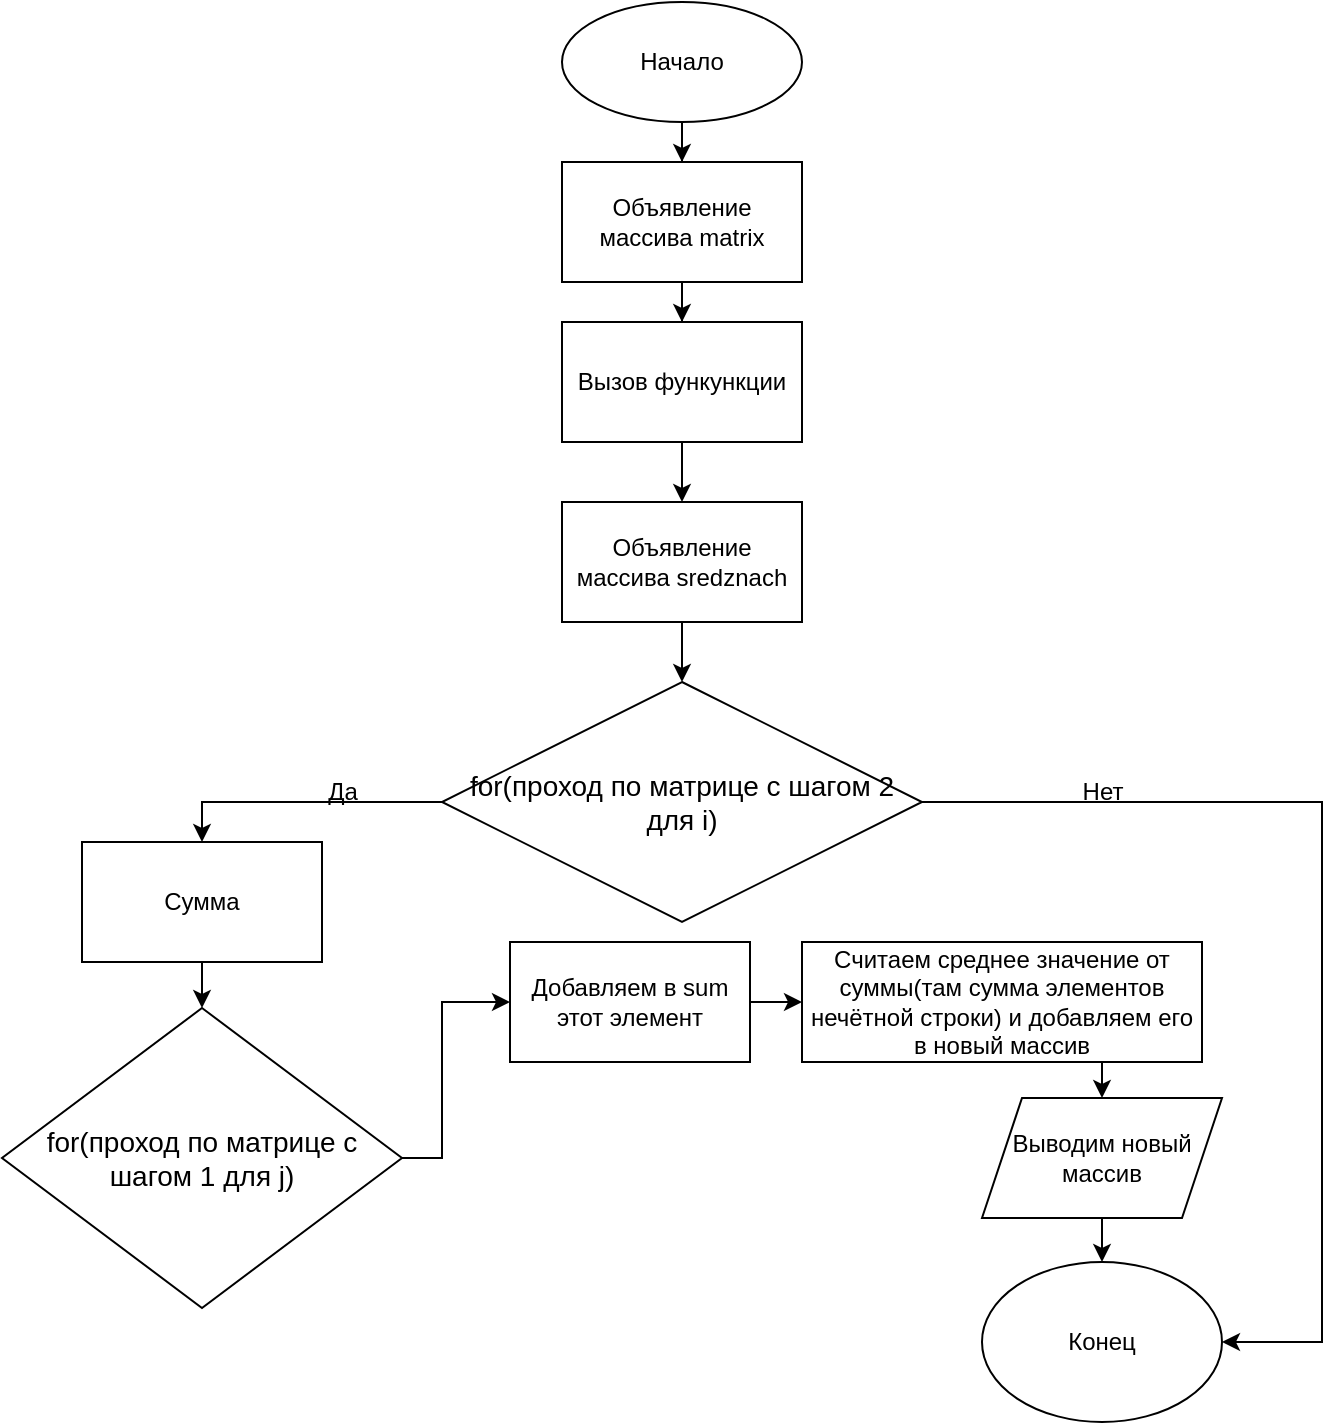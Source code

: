 <mxfile version="24.3.0" type="device">
  <diagram name="Страница — 1" id="Kdrbscm7HTJJJE20iMZJ">
    <mxGraphModel dx="1562" dy="845" grid="1" gridSize="10" guides="1" tooltips="1" connect="1" arrows="1" fold="1" page="1" pageScale="1" pageWidth="827" pageHeight="1169" math="0" shadow="0">
      <root>
        <mxCell id="0" />
        <mxCell id="1" parent="0" />
        <mxCell id="T4gbcBYVruzCi6M1amcc-1" value="" style="edgeStyle=orthogonalEdgeStyle;rounded=0;orthogonalLoop=1;jettySize=auto;html=1;" edge="1" parent="1" source="T4gbcBYVruzCi6M1amcc-2" target="T4gbcBYVruzCi6M1amcc-4">
          <mxGeometry relative="1" as="geometry" />
        </mxCell>
        <mxCell id="T4gbcBYVruzCi6M1amcc-2" value="Начало" style="ellipse;whiteSpace=wrap;html=1;" vertex="1" parent="1">
          <mxGeometry x="320" y="50" width="120" height="60" as="geometry" />
        </mxCell>
        <mxCell id="T4gbcBYVruzCi6M1amcc-23" value="" style="edgeStyle=orthogonalEdgeStyle;rounded=0;orthogonalLoop=1;jettySize=auto;html=1;" edge="1" parent="1" source="T4gbcBYVruzCi6M1amcc-4" target="T4gbcBYVruzCi6M1amcc-6">
          <mxGeometry relative="1" as="geometry" />
        </mxCell>
        <mxCell id="T4gbcBYVruzCi6M1amcc-4" value="Объявление массива matrix" style="rounded=0;whiteSpace=wrap;html=1;" vertex="1" parent="1">
          <mxGeometry x="320" y="130" width="120" height="60" as="geometry" />
        </mxCell>
        <mxCell id="T4gbcBYVruzCi6M1amcc-5" value="" style="edgeStyle=orthogonalEdgeStyle;rounded=0;orthogonalLoop=1;jettySize=auto;html=1;" edge="1" parent="1" source="T4gbcBYVruzCi6M1amcc-6" target="T4gbcBYVruzCi6M1amcc-8">
          <mxGeometry relative="1" as="geometry" />
        </mxCell>
        <mxCell id="T4gbcBYVruzCi6M1amcc-6" value="Вызов функункции" style="rounded=0;whiteSpace=wrap;html=1;" vertex="1" parent="1">
          <mxGeometry x="320" y="210" width="120" height="60" as="geometry" />
        </mxCell>
        <mxCell id="T4gbcBYVruzCi6M1amcc-7" value="" style="edgeStyle=orthogonalEdgeStyle;rounded=0;orthogonalLoop=1;jettySize=auto;html=1;" edge="1" parent="1" source="T4gbcBYVruzCi6M1amcc-8" target="T4gbcBYVruzCi6M1amcc-9">
          <mxGeometry relative="1" as="geometry" />
        </mxCell>
        <mxCell id="T4gbcBYVruzCi6M1amcc-8" value="Объявление массива sredznach" style="rounded=0;whiteSpace=wrap;html=1;" vertex="1" parent="1">
          <mxGeometry x="320" y="300" width="120" height="60" as="geometry" />
        </mxCell>
        <mxCell id="T4gbcBYVruzCi6M1amcc-9" value="&lt;font style=&quot;font-size: 14px;&quot;&gt;for(проход по матрице с шагом 2 для i)&lt;/font&gt;" style="rhombus;whiteSpace=wrap;html=1;" vertex="1" parent="1">
          <mxGeometry x="260" y="390" width="240" height="120" as="geometry" />
        </mxCell>
        <mxCell id="T4gbcBYVruzCi6M1amcc-10" value="&lt;span style=&quot;font-size: 14px;&quot;&gt;for(проход по матрице с шагом 1 для j)&lt;/span&gt;" style="rhombus;whiteSpace=wrap;html=1;" vertex="1" parent="1">
          <mxGeometry x="40" y="553" width="200" height="150" as="geometry" />
        </mxCell>
        <mxCell id="T4gbcBYVruzCi6M1amcc-31" value="" style="edgeStyle=orthogonalEdgeStyle;rounded=0;orthogonalLoop=1;jettySize=auto;html=1;" edge="1" parent="1" source="T4gbcBYVruzCi6M1amcc-11" target="T4gbcBYVruzCi6M1amcc-30">
          <mxGeometry relative="1" as="geometry" />
        </mxCell>
        <mxCell id="T4gbcBYVruzCi6M1amcc-11" value="Добавляем в sum этот элемент" style="rounded=0;whiteSpace=wrap;html=1;" vertex="1" parent="1">
          <mxGeometry x="294" y="520" width="120" height="60" as="geometry" />
        </mxCell>
        <mxCell id="T4gbcBYVruzCi6M1amcc-17" value="Да" style="text;html=1;align=center;verticalAlign=middle;resizable=0;points=[];autosize=1;strokeColor=none;fillColor=none;" vertex="1" parent="1">
          <mxGeometry x="190" y="430" width="40" height="30" as="geometry" />
        </mxCell>
        <mxCell id="T4gbcBYVruzCi6M1amcc-18" value="Нет" style="text;html=1;align=center;verticalAlign=middle;resizable=0;points=[];autosize=1;strokeColor=none;fillColor=none;" vertex="1" parent="1">
          <mxGeometry x="570" y="430" width="40" height="30" as="geometry" />
        </mxCell>
        <mxCell id="T4gbcBYVruzCi6M1amcc-19" value="Конец" style="ellipse;whiteSpace=wrap;html=1;" vertex="1" parent="1">
          <mxGeometry x="530" y="680" width="120" height="80" as="geometry" />
        </mxCell>
        <mxCell id="T4gbcBYVruzCi6M1amcc-26" value="" style="edgeStyle=orthogonalEdgeStyle;rounded=0;orthogonalLoop=1;jettySize=auto;html=1;" edge="1" parent="1" source="T4gbcBYVruzCi6M1amcc-24" target="T4gbcBYVruzCi6M1amcc-10">
          <mxGeometry relative="1" as="geometry" />
        </mxCell>
        <mxCell id="T4gbcBYVruzCi6M1amcc-24" value="Сумма" style="rounded=0;whiteSpace=wrap;html=1;" vertex="1" parent="1">
          <mxGeometry x="80" y="470" width="120" height="60" as="geometry" />
        </mxCell>
        <mxCell id="T4gbcBYVruzCi6M1amcc-25" value="" style="endArrow=classic;html=1;rounded=0;exitX=0;exitY=0.5;exitDx=0;exitDy=0;entryX=0.5;entryY=0;entryDx=0;entryDy=0;" edge="1" parent="1" source="T4gbcBYVruzCi6M1amcc-9" target="T4gbcBYVruzCi6M1amcc-24">
          <mxGeometry width="50" height="50" relative="1" as="geometry">
            <mxPoint x="20" y="350" as="sourcePoint" />
            <mxPoint x="70" y="300" as="targetPoint" />
            <Array as="points">
              <mxPoint x="140" y="450" />
            </Array>
          </mxGeometry>
        </mxCell>
        <mxCell id="T4gbcBYVruzCi6M1amcc-27" value="" style="endArrow=classic;html=1;rounded=0;exitX=1;exitY=0.5;exitDx=0;exitDy=0;entryX=0;entryY=0.5;entryDx=0;entryDy=0;" edge="1" parent="1" source="T4gbcBYVruzCi6M1amcc-10" target="T4gbcBYVruzCi6M1amcc-11">
          <mxGeometry width="50" height="50" relative="1" as="geometry">
            <mxPoint x="250" y="590" as="sourcePoint" />
            <mxPoint x="270" y="540" as="targetPoint" />
            <Array as="points">
              <mxPoint x="260" y="628" />
              <mxPoint x="260" y="550" />
            </Array>
          </mxGeometry>
        </mxCell>
        <mxCell id="T4gbcBYVruzCi6M1amcc-30" value="Считаем среднее значение от суммы(там сумма элементов нечётной строки) и добавляем его в новый массив" style="rounded=0;whiteSpace=wrap;html=1;" vertex="1" parent="1">
          <mxGeometry x="440" y="520" width="200" height="60" as="geometry" />
        </mxCell>
        <mxCell id="T4gbcBYVruzCi6M1amcc-35" value="" style="edgeStyle=orthogonalEdgeStyle;rounded=0;orthogonalLoop=1;jettySize=auto;html=1;" edge="1" parent="1" source="T4gbcBYVruzCi6M1amcc-33" target="T4gbcBYVruzCi6M1amcc-19">
          <mxGeometry relative="1" as="geometry" />
        </mxCell>
        <mxCell id="T4gbcBYVruzCi6M1amcc-33" value="Выводим новый массив" style="shape=parallelogram;perimeter=parallelogramPerimeter;whiteSpace=wrap;html=1;fixedSize=1;" vertex="1" parent="1">
          <mxGeometry x="530" y="598" width="120" height="60" as="geometry" />
        </mxCell>
        <mxCell id="T4gbcBYVruzCi6M1amcc-34" value="" style="endArrow=classic;html=1;rounded=0;exitX=0.75;exitY=1;exitDx=0;exitDy=0;entryX=0.5;entryY=0;entryDx=0;entryDy=0;" edge="1" parent="1" source="T4gbcBYVruzCi6M1amcc-30" target="T4gbcBYVruzCi6M1amcc-33">
          <mxGeometry width="50" height="50" relative="1" as="geometry">
            <mxPoint x="720" y="490" as="sourcePoint" />
            <mxPoint x="770" y="440" as="targetPoint" />
          </mxGeometry>
        </mxCell>
        <mxCell id="T4gbcBYVruzCi6M1amcc-36" value="" style="endArrow=classic;html=1;rounded=0;exitX=1;exitY=0.5;exitDx=0;exitDy=0;entryX=1;entryY=0.5;entryDx=0;entryDy=0;" edge="1" parent="1" source="T4gbcBYVruzCi6M1amcc-9" target="T4gbcBYVruzCi6M1amcc-19">
          <mxGeometry width="50" height="50" relative="1" as="geometry">
            <mxPoint x="630" y="460" as="sourcePoint" />
            <mxPoint x="680" y="410" as="targetPoint" />
            <Array as="points">
              <mxPoint x="700" y="450" />
              <mxPoint x="700" y="720" />
            </Array>
          </mxGeometry>
        </mxCell>
      </root>
    </mxGraphModel>
  </diagram>
</mxfile>
